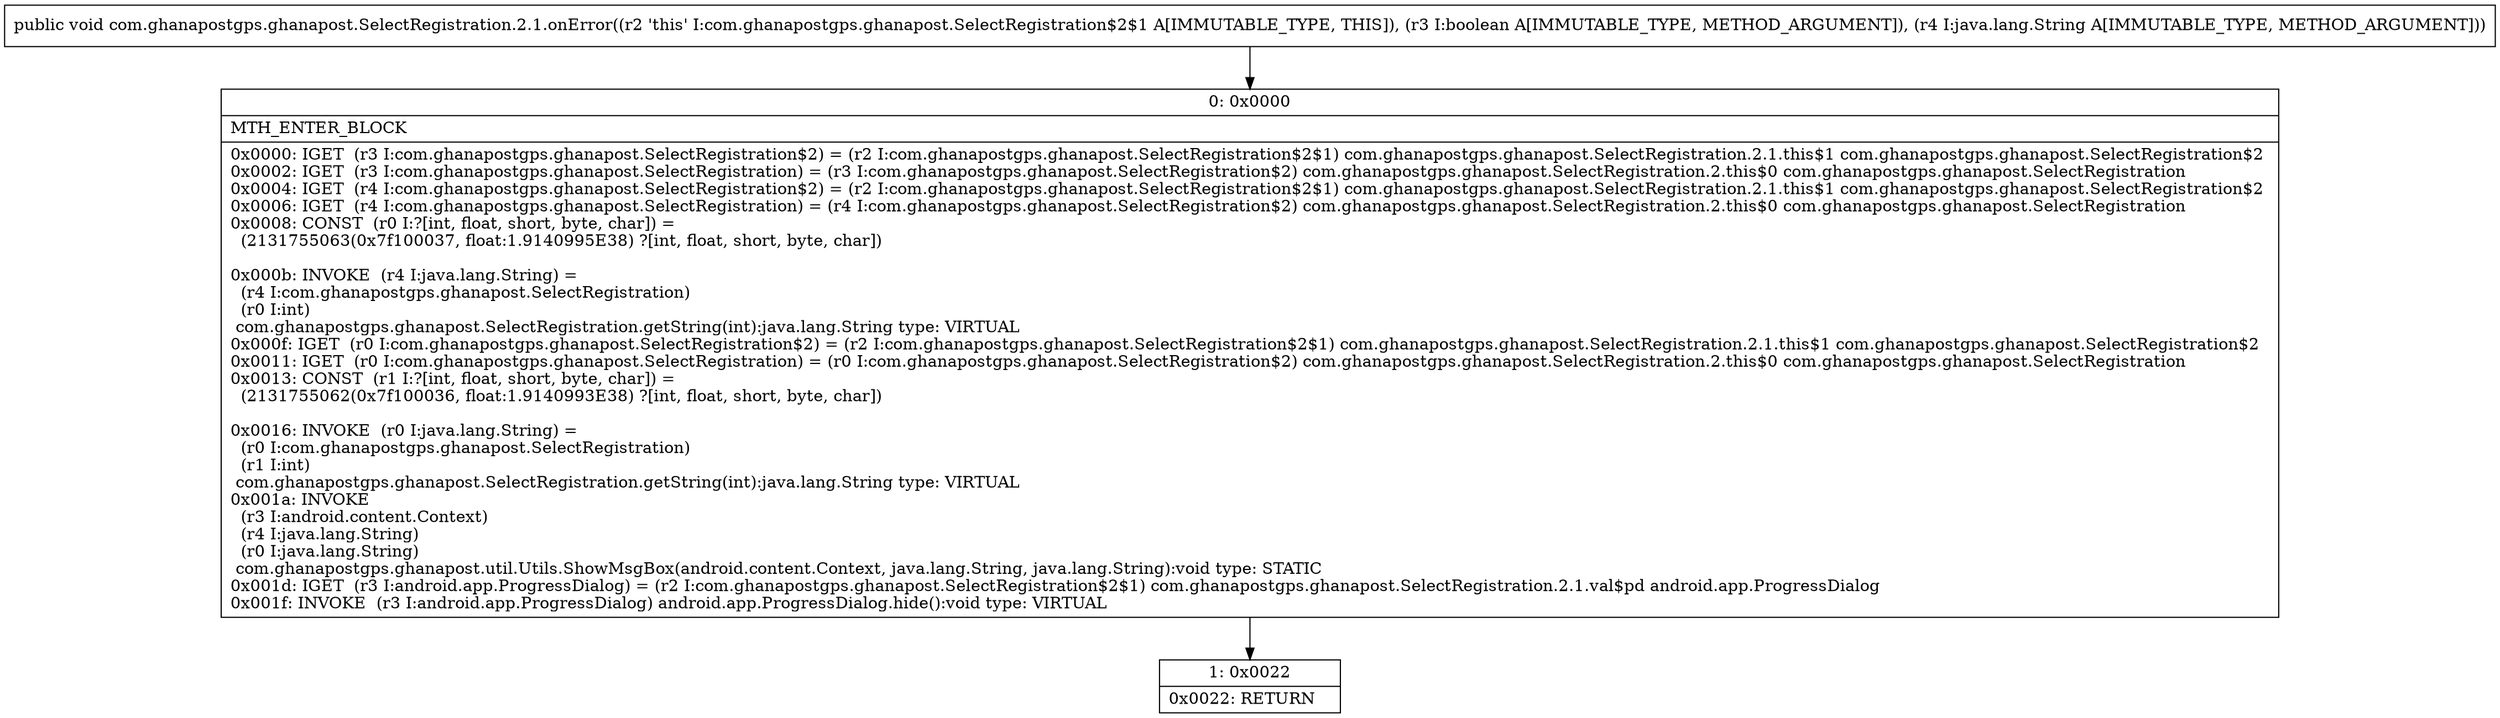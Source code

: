 digraph "CFG forcom.ghanapostgps.ghanapost.SelectRegistration.2.1.onError(ZLjava\/lang\/String;)V" {
Node_0 [shape=record,label="{0\:\ 0x0000|MTH_ENTER_BLOCK\l|0x0000: IGET  (r3 I:com.ghanapostgps.ghanapost.SelectRegistration$2) = (r2 I:com.ghanapostgps.ghanapost.SelectRegistration$2$1) com.ghanapostgps.ghanapost.SelectRegistration.2.1.this$1 com.ghanapostgps.ghanapost.SelectRegistration$2 \l0x0002: IGET  (r3 I:com.ghanapostgps.ghanapost.SelectRegistration) = (r3 I:com.ghanapostgps.ghanapost.SelectRegistration$2) com.ghanapostgps.ghanapost.SelectRegistration.2.this$0 com.ghanapostgps.ghanapost.SelectRegistration \l0x0004: IGET  (r4 I:com.ghanapostgps.ghanapost.SelectRegistration$2) = (r2 I:com.ghanapostgps.ghanapost.SelectRegistration$2$1) com.ghanapostgps.ghanapost.SelectRegistration.2.1.this$1 com.ghanapostgps.ghanapost.SelectRegistration$2 \l0x0006: IGET  (r4 I:com.ghanapostgps.ghanapost.SelectRegistration) = (r4 I:com.ghanapostgps.ghanapost.SelectRegistration$2) com.ghanapostgps.ghanapost.SelectRegistration.2.this$0 com.ghanapostgps.ghanapost.SelectRegistration \l0x0008: CONST  (r0 I:?[int, float, short, byte, char]) = \l  (2131755063(0x7f100037, float:1.9140995E38) ?[int, float, short, byte, char])\l \l0x000b: INVOKE  (r4 I:java.lang.String) = \l  (r4 I:com.ghanapostgps.ghanapost.SelectRegistration)\l  (r0 I:int)\l com.ghanapostgps.ghanapost.SelectRegistration.getString(int):java.lang.String type: VIRTUAL \l0x000f: IGET  (r0 I:com.ghanapostgps.ghanapost.SelectRegistration$2) = (r2 I:com.ghanapostgps.ghanapost.SelectRegistration$2$1) com.ghanapostgps.ghanapost.SelectRegistration.2.1.this$1 com.ghanapostgps.ghanapost.SelectRegistration$2 \l0x0011: IGET  (r0 I:com.ghanapostgps.ghanapost.SelectRegistration) = (r0 I:com.ghanapostgps.ghanapost.SelectRegistration$2) com.ghanapostgps.ghanapost.SelectRegistration.2.this$0 com.ghanapostgps.ghanapost.SelectRegistration \l0x0013: CONST  (r1 I:?[int, float, short, byte, char]) = \l  (2131755062(0x7f100036, float:1.9140993E38) ?[int, float, short, byte, char])\l \l0x0016: INVOKE  (r0 I:java.lang.String) = \l  (r0 I:com.ghanapostgps.ghanapost.SelectRegistration)\l  (r1 I:int)\l com.ghanapostgps.ghanapost.SelectRegistration.getString(int):java.lang.String type: VIRTUAL \l0x001a: INVOKE  \l  (r3 I:android.content.Context)\l  (r4 I:java.lang.String)\l  (r0 I:java.lang.String)\l com.ghanapostgps.ghanapost.util.Utils.ShowMsgBox(android.content.Context, java.lang.String, java.lang.String):void type: STATIC \l0x001d: IGET  (r3 I:android.app.ProgressDialog) = (r2 I:com.ghanapostgps.ghanapost.SelectRegistration$2$1) com.ghanapostgps.ghanapost.SelectRegistration.2.1.val$pd android.app.ProgressDialog \l0x001f: INVOKE  (r3 I:android.app.ProgressDialog) android.app.ProgressDialog.hide():void type: VIRTUAL \l}"];
Node_1 [shape=record,label="{1\:\ 0x0022|0x0022: RETURN   \l}"];
MethodNode[shape=record,label="{public void com.ghanapostgps.ghanapost.SelectRegistration.2.1.onError((r2 'this' I:com.ghanapostgps.ghanapost.SelectRegistration$2$1 A[IMMUTABLE_TYPE, THIS]), (r3 I:boolean A[IMMUTABLE_TYPE, METHOD_ARGUMENT]), (r4 I:java.lang.String A[IMMUTABLE_TYPE, METHOD_ARGUMENT])) }"];
MethodNode -> Node_0;
Node_0 -> Node_1;
}

